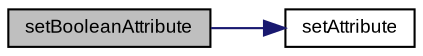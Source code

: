digraph "setBooleanAttribute"
{
  bgcolor="transparent";
  edge [fontname="Arial",fontsize="9",labelfontname="Arial",labelfontsize="9"];
  node [fontname="Arial",fontsize="9",shape=record];
  rankdir="LR";
  Node1 [label="setBooleanAttribute",height=0.2,width=0.4,color="black", fillcolor="grey75", style="filled" fontcolor="black"];
  Node1 -> Node2 [color="midnightblue",fontsize="9",style="solid",fontname="Arial"];
  Node2 [label="setAttribute",height=0.2,width=0.4,color="black",URL="$class_v_s_t_g_u_i_1_1_u_i_attributes.html#a6080c68ac82148bc668e9218b1d39854"];
}

